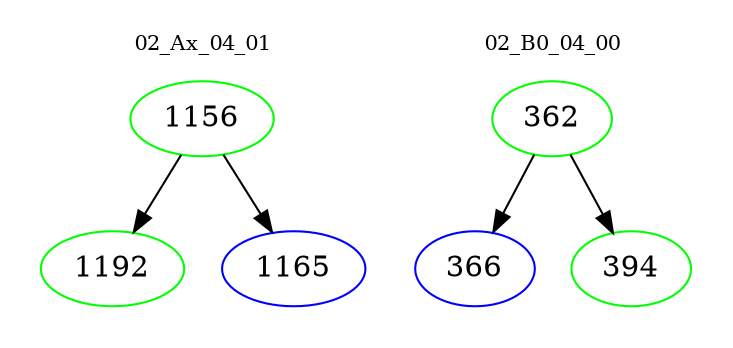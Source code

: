 digraph{
subgraph cluster_0 {
color = white
label = "02_Ax_04_01";
fontsize=10;
T0_1156 [label="1156", color="green"]
T0_1156 -> T0_1192 [color="black"]
T0_1192 [label="1192", color="green"]
T0_1156 -> T0_1165 [color="black"]
T0_1165 [label="1165", color="blue"]
}
subgraph cluster_1 {
color = white
label = "02_B0_04_00";
fontsize=10;
T1_362 [label="362", color="green"]
T1_362 -> T1_366 [color="black"]
T1_366 [label="366", color="blue"]
T1_362 -> T1_394 [color="black"]
T1_394 [label="394", color="green"]
}
}
